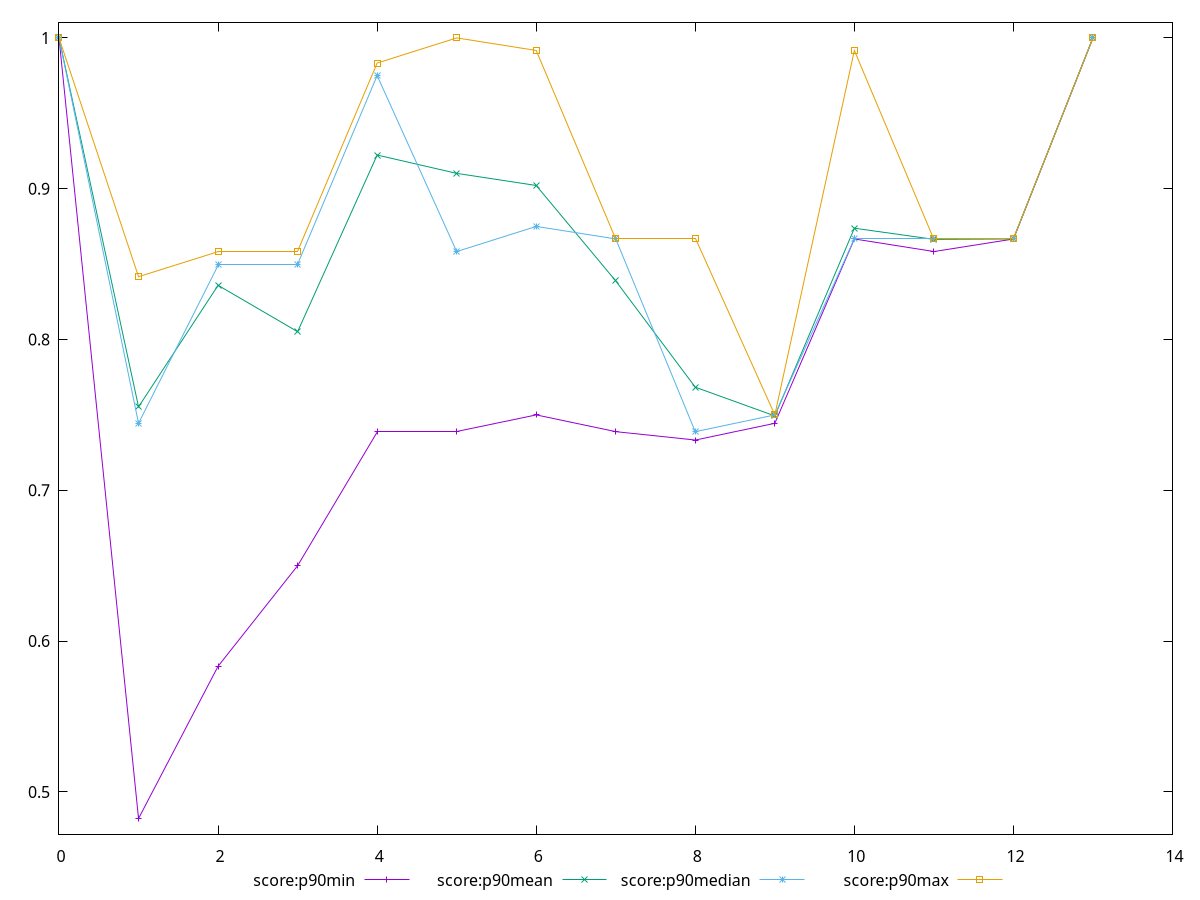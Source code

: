 reset
set terminal svg size 640, 520 enhanced background rgb 'white'
set output "reprap/uses-http2/progression/score.svg"

$scoreP90Min <<EOF
0 1
1 0.4823529411764706
2 0.5833333333333334
3 0.65
4 0.7388888888888889
5 0.7388888888888889
6 0.75
7 0.7388888888888889
8 0.7333333333333333
9 0.7444444444444445
10 0.8666666666666667
11 0.8583333333333334
12 0.8666666666666667
13 1
EOF

$scoreP90Mean <<EOF
0 1
1 0.7553286129266512
2 0.8359259259259267
3 0.8051851851851856
4 0.9223148148148157
5 0.9101543209876551
6 0.9021296296296285
7 0.8388271604938264
8 0.7683641975308642
9 0.7493209876543211
10 0.8737962962962955
11 0.866388888888888
12 0.8666666666666657
13 1
EOF

$scoreP90Median <<EOF
0 1
1 0.7444444444444445
2 0.85
3 0.85
4 0.975
5 0.8583333333333334
6 0.875
7 0.8666666666666667
8 0.7388888888888889
9 0.75
10 0.8666666666666667
11 0.8666666666666667
12 0.8666666666666667
13 1
EOF

$scoreP90Max <<EOF
0 1
1 0.8416666666666667
2 0.8583333333333334
3 0.8583333333333334
4 0.9833333333333333
5 1
6 0.9916666666666667
7 0.8666666666666667
8 0.8666666666666667
9 0.75
10 0.9916666666666667
11 0.8666666666666667
12 0.8666666666666667
13 1
EOF

set key outside below
set yrange [0.47200000000000003:1.0103529411764707]

plot \
  $scoreP90Min title "score:p90min" with linespoints, \
  $scoreP90Mean title "score:p90mean" with linespoints, \
  $scoreP90Median title "score:p90median" with linespoints, \
  $scoreP90Max title "score:p90max" with linespoints, \


reset